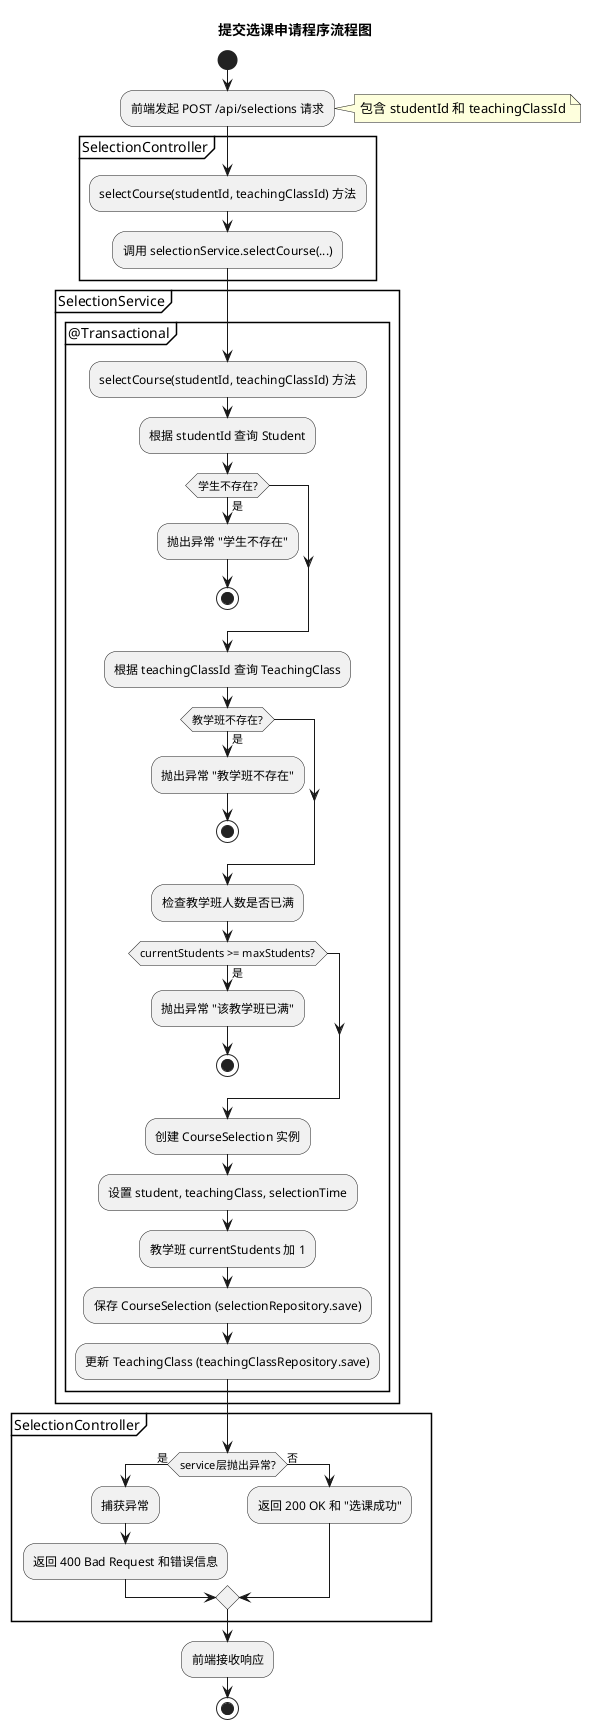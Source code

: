 @startuml
'https://plantuml.com/activity-diagram-beta

title 提交选课申请程序流程图

start

:前端发起 POST /api/selections 请求;
note right
包含 studentId 和 teachingClassId
end note

partition SelectionController {
    :selectCourse(studentId, teachingClassId) 方法;
    :调用 selectionService.selectCourse(...);
}

partition SelectionService {
    group @Transactional
        :selectCourse(studentId, teachingClassId) 方法;
        :根据 studentId 查询 Student;
        if (学生不存在?) then (是)
            :抛出异常 "学生不存在";
            stop
        endif
        :根据 teachingClassId 查询 TeachingClass;
        if (教学班不存在?) then (是)
            :抛出异常 "教学班不存在";
            stop
        endif
        ' 检查是否已选的逻辑被注释掉了，这里也注释
        ' :检查是否已选 (existsByStudentIdAndTeachingClassId);
        ' if (已选?) then (是)
        '     :抛出异常 "您已经选过这门课了";
        '     stop
        ' endif
        :检查教学班人数是否已满;
        if (currentStudents >= maxStudents?) then (是)
            :抛出异常 "该教学班已满";
            stop
        endif
        :创建 CourseSelection 实例;
        :设置 student, teachingClass, selectionTime;
        :教学班 currentStudents 加 1;
        :保存 CourseSelection (selectionRepository.save);
        :更新 TeachingClass (teachingClassRepository.save);
    end group
}

partition SelectionController {
    if (service层抛出异常?) then (是)
        :捕获异常;
        :返回 400 Bad Request 和错误信息;
    else (否)
        :返回 200 OK 和 "选课成功";
    endif
}

:前端接收响应;

stop

@enduml 